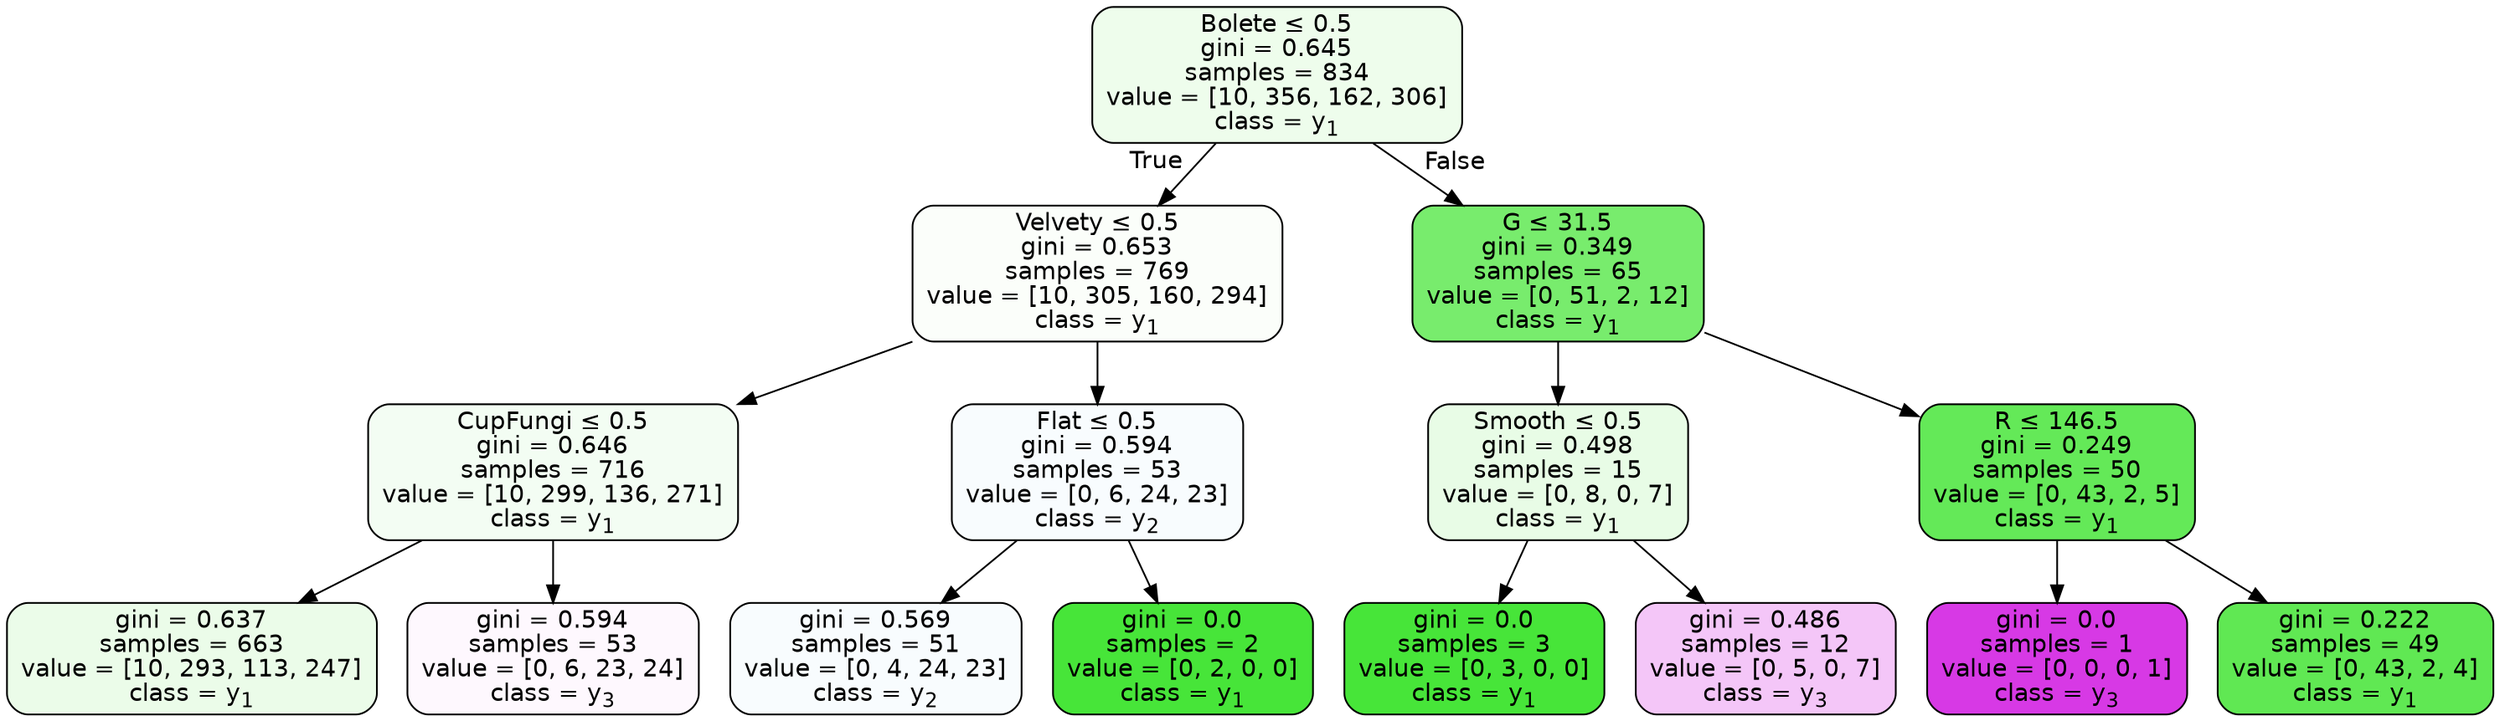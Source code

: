 digraph Tree {
node [shape=box, style="filled, rounded", color="black", fontname="helvetica"] ;
edge [fontname="helvetica"] ;
0 [label=<Bolete &le; 0.5<br/>gini = 0.645<br/>samples = 834<br/>value = [10, 356, 162, 306]<br/>class = y<SUB>1</SUB>>, fillcolor="#eefdec"] ;
1 [label=<Velvety &le; 0.5<br/>gini = 0.653<br/>samples = 769<br/>value = [10, 305, 160, 294]<br/>class = y<SUB>1</SUB>>, fillcolor="#fbfefa"] ;
0 -> 1 [labeldistance=2.5, labelangle=45, headlabel="True"] ;
2 [label=<CupFungi &le; 0.5<br/>gini = 0.646<br/>samples = 716<br/>value = [10, 299, 136, 271]<br/>class = y<SUB>1</SUB>>, fillcolor="#f3fdf3"] ;
1 -> 2 ;
3 [label=<gini = 0.637<br/>samples = 663<br/>value = [10, 293, 113, 247]<br/>class = y<SUB>1</SUB>>, fillcolor="#ebfce9"] ;
2 -> 3 ;
4 [label=<gini = 0.594<br/>samples = 53<br/>value = [0, 6, 23, 24]<br/>class = y<SUB>3</SUB>>, fillcolor="#fef8fe"] ;
2 -> 4 ;
5 [label=<Flat &le; 0.5<br/>gini = 0.594<br/>samples = 53<br/>value = [0, 6, 24, 23]<br/>class = y<SUB>2</SUB>>, fillcolor="#f8fcfe"] ;
1 -> 5 ;
6 [label=<gini = 0.569<br/>samples = 51<br/>value = [0, 4, 24, 23]<br/>class = y<SUB>2</SUB>>, fillcolor="#f8fcfe"] ;
5 -> 6 ;
7 [label=<gini = 0.0<br/>samples = 2<br/>value = [0, 2, 0, 0]<br/>class = y<SUB>1</SUB>>, fillcolor="#47e539"] ;
5 -> 7 ;
8 [label=<G &le; 31.5<br/>gini = 0.349<br/>samples = 65<br/>value = [0, 51, 2, 12]<br/>class = y<SUB>1</SUB>>, fillcolor="#78ec6d"] ;
0 -> 8 [labeldistance=2.5, labelangle=-45, headlabel="False"] ;
9 [label=<Smooth &le; 0.5<br/>gini = 0.498<br/>samples = 15<br/>value = [0, 8, 0, 7]<br/>class = y<SUB>1</SUB>>, fillcolor="#e8fce6"] ;
8 -> 9 ;
10 [label=<gini = 0.0<br/>samples = 3<br/>value = [0, 3, 0, 0]<br/>class = y<SUB>1</SUB>>, fillcolor="#47e539"] ;
9 -> 10 ;
11 [label=<gini = 0.486<br/>samples = 12<br/>value = [0, 5, 0, 7]<br/>class = y<SUB>3</SUB>>, fillcolor="#f4c6f8"] ;
9 -> 11 ;
12 [label=<R &le; 146.5<br/>gini = 0.249<br/>samples = 50<br/>value = [0, 43, 2, 5]<br/>class = y<SUB>1</SUB>>, fillcolor="#64e958"] ;
8 -> 12 ;
13 [label=<gini = 0.0<br/>samples = 1<br/>value = [0, 0, 0, 1]<br/>class = y<SUB>3</SUB>>, fillcolor="#d739e5"] ;
12 -> 13 ;
14 [label=<gini = 0.222<br/>samples = 49<br/>value = [0, 43, 2, 4]<br/>class = y<SUB>1</SUB>>, fillcolor="#60e853"] ;
12 -> 14 ;
}